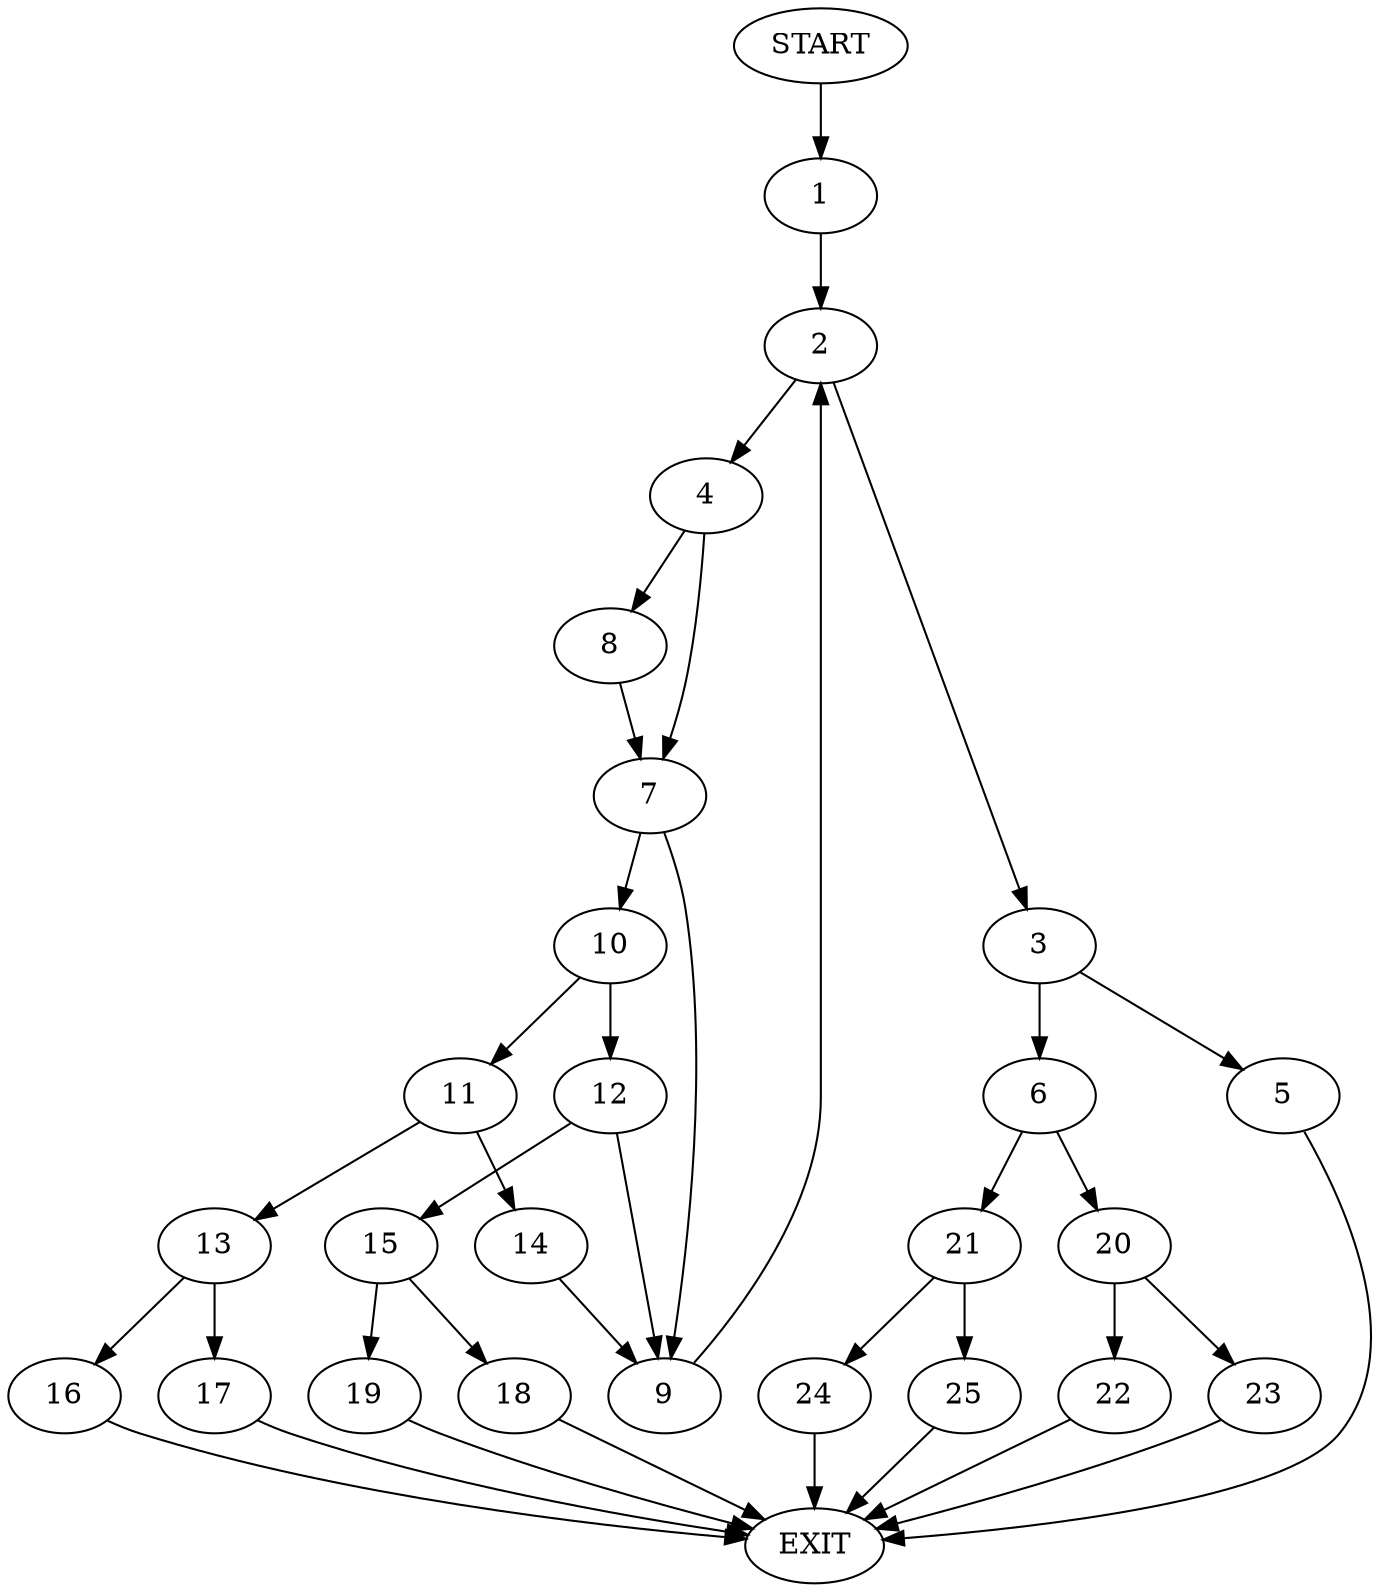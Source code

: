 digraph {
0 [label="START"]
26 [label="EXIT"]
0 -> 1
1 -> 2
2 -> 3
2 -> 4
3 -> 5
3 -> 6
4 -> 7
4 -> 8
8 -> 7
7 -> 9
7 -> 10
10 -> 11
10 -> 12
9 -> 2
11 -> 13
11 -> 14
12 -> 15
12 -> 9
13 -> 16
13 -> 17
14 -> 9
16 -> 26
17 -> 26
15 -> 18
15 -> 19
18 -> 26
19 -> 26
5 -> 26
6 -> 20
6 -> 21
20 -> 22
20 -> 23
21 -> 24
21 -> 25
23 -> 26
22 -> 26
24 -> 26
25 -> 26
}
